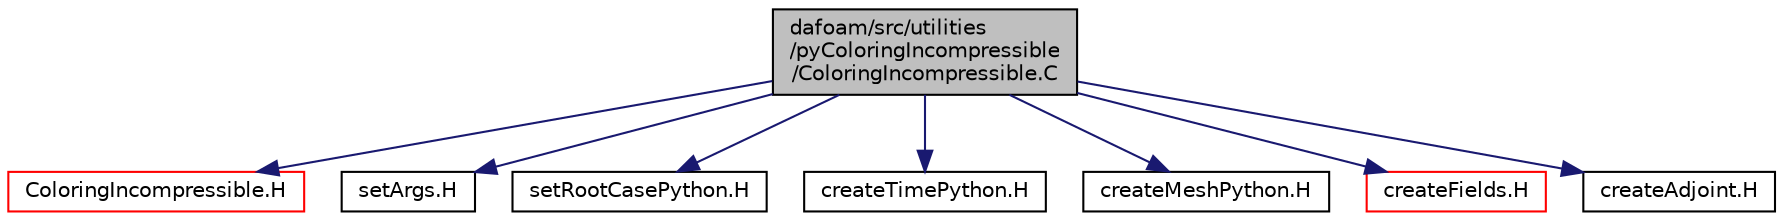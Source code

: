digraph "dafoam/src/utilities/pyColoringIncompressible/ColoringIncompressible.C"
{
  bgcolor="transparent";
  edge [fontname="Helvetica",fontsize="10",labelfontname="Helvetica",labelfontsize="10"];
  node [fontname="Helvetica",fontsize="10",shape=record];
  Node0 [label="dafoam/src/utilities\l/pyColoringIncompressible\l/ColoringIncompressible.C",height=0.2,width=0.4,color="black", fillcolor="grey75", style="filled", fontcolor="black"];
  Node0 -> Node1 [color="midnightblue",fontsize="10",style="solid",fontname="Helvetica"];
  Node1 [label="ColoringIncompressible.H",height=0.2,width=0.4,color="red",URL="$ColoringIncompressible_8H.html"];
  Node0 -> Node48 [color="midnightblue",fontsize="10",style="solid",fontname="Helvetica"];
  Node48 [label="setArgs.H",height=0.2,width=0.4,color="black",URL="$setArgs_8H.html"];
  Node0 -> Node49 [color="midnightblue",fontsize="10",style="solid",fontname="Helvetica"];
  Node49 [label="setRootCasePython.H",height=0.2,width=0.4,color="black",URL="$setRootCasePython_8H.html"];
  Node0 -> Node50 [color="midnightblue",fontsize="10",style="solid",fontname="Helvetica"];
  Node50 [label="createTimePython.H",height=0.2,width=0.4,color="black",URL="$createTimePython_8H.html"];
  Node0 -> Node51 [color="midnightblue",fontsize="10",style="solid",fontname="Helvetica"];
  Node51 [label="createMeshPython.H",height=0.2,width=0.4,color="black",URL="$createMeshPython_8H.html"];
  Node0 -> Node52 [color="midnightblue",fontsize="10",style="solid",fontname="Helvetica"];
  Node52 [label="createFields.H",height=0.2,width=0.4,color="red",URL="$pyColoringIncompressible_2createFields_8H.html"];
  Node0 -> Node54 [color="midnightblue",fontsize="10",style="solid",fontname="Helvetica"];
  Node54 [label="createAdjoint.H",height=0.2,width=0.4,color="black",URL="$pyColoringIncompressible_2createAdjoint_8H.html"];
}
